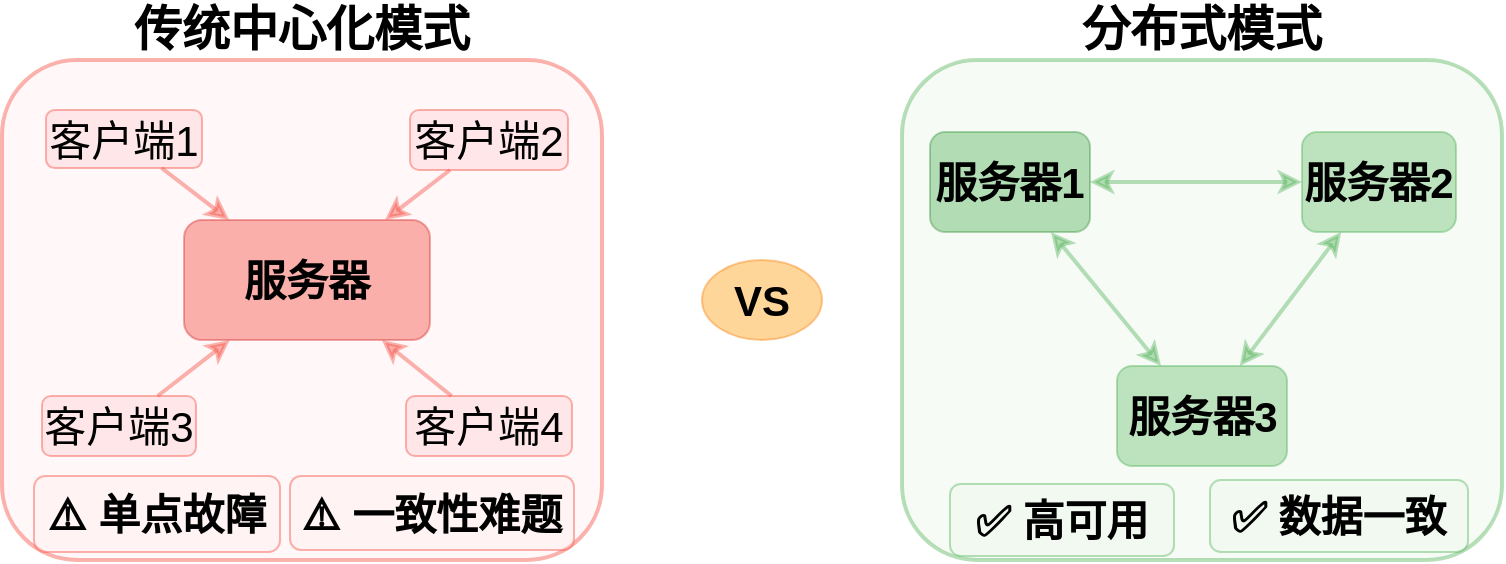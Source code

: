 <mxfile version="27.0.9">
  <diagram name="第 1 页" id="1FyKUF50gnVKBm6TfoI5">
    <mxGraphModel dx="3768" dy="2472" grid="0" gridSize="10" guides="1" tooltips="1" connect="1" arrows="1" fold="1" page="0" pageScale="1" pageWidth="827" pageHeight="1169" math="0" shadow="0">
      <root>
        <mxCell id="0" />
        <mxCell id="1" parent="0" />
        <mxCell id="yjoiWp7i4O6Tfu99-DzN-41" value="" style="rounded=1;whiteSpace=wrap;html=1;fillColor=#ffebee;strokeColor=#f44336;strokeWidth=2;fontSize=21;fontColor=#000000;opacity=40;" vertex="1" parent="1">
          <mxGeometry x="713" y="456" width="300" height="250" as="geometry" />
        </mxCell>
        <mxCell id="yjoiWp7i4O6Tfu99-DzN-42" value="" style="rounded=1;whiteSpace=wrap;html=1;fillColor=#e8f5e8;strokeColor=#4caf50;strokeWidth=2;fontSize=21;fontColor=#000000;opacity=40;" vertex="1" parent="1">
          <mxGeometry x="1163" y="456" width="300" height="250" as="geometry" />
        </mxCell>
        <mxCell id="yjoiWp7i4O6Tfu99-DzN-43" value="传统中心化模式" style="text;html=1;strokeColor=none;fillColor=none;align=center;verticalAlign=middle;whiteSpace=wrap;rounded=0;fontSize=24;fontStyle=1;fontColor=#000000;opacity=40;" vertex="1" parent="1">
          <mxGeometry x="713" y="426" width="300" height="30" as="geometry" />
        </mxCell>
        <mxCell id="yjoiWp7i4O6Tfu99-DzN-44" value="分布式模式" style="text;html=1;strokeColor=none;fillColor=none;align=center;verticalAlign=middle;whiteSpace=wrap;rounded=0;fontSize=24;fontStyle=1;fontColor=#000000;opacity=40;" vertex="1" parent="1">
          <mxGeometry x="1163" y="426" width="300" height="30" as="geometry" />
        </mxCell>
        <mxCell id="yjoiWp7i4O6Tfu99-DzN-45" value="VS" style="ellipse;whiteSpace=wrap;html=1;fillColor=#ff9800;strokeColor=#f57c00;fontSize=21;fontStyle=1;fontColor=#000000;opacity=40;" vertex="1" parent="1">
          <mxGeometry x="1063" y="556" width="60" height="40" as="geometry" />
        </mxCell>
        <mxCell id="yjoiWp7i4O6Tfu99-DzN-46" value="服务器" style="rounded=1;whiteSpace=wrap;html=1;fillColor=#f44336;strokeColor=#d32f2f;fontSize=21;fontColor=#000000;fontStyle=1;opacity=40;" vertex="1" parent="1">
          <mxGeometry x="804" y="536" width="123" height="60" as="geometry" />
        </mxCell>
        <mxCell id="yjoiWp7i4O6Tfu99-DzN-47" value="客户端1" style="rounded=1;whiteSpace=wrap;html=1;fillColor=#ffcdd2;strokeColor=#f44336;fontSize=21;fontColor=#000000;opacity=40;" vertex="1" parent="1">
          <mxGeometry x="735" y="481" width="78" height="29" as="geometry" />
        </mxCell>
        <mxCell id="yjoiWp7i4O6Tfu99-DzN-48" value="客户端2" style="rounded=1;whiteSpace=wrap;html=1;fillColor=#ffcdd2;strokeColor=#f44336;fontSize=21;fontColor=#000000;opacity=40;" vertex="1" parent="1">
          <mxGeometry x="917" y="481" width="79" height="30" as="geometry" />
        </mxCell>
        <mxCell id="yjoiWp7i4O6Tfu99-DzN-49" value="客户端3" style="rounded=1;whiteSpace=wrap;html=1;fillColor=#ffcdd2;strokeColor=#f44336;fontSize=21;fontColor=#000000;opacity=40;" vertex="1" parent="1">
          <mxGeometry x="733" y="624" width="77" height="30" as="geometry" />
        </mxCell>
        <mxCell id="yjoiWp7i4O6Tfu99-DzN-50" value="客户端4" style="rounded=1;whiteSpace=wrap;html=1;fillColor=#ffcdd2;strokeColor=#f44336;fontSize=21;fontColor=#000000;opacity=40;" vertex="1" parent="1">
          <mxGeometry x="915" y="624" width="83" height="30" as="geometry" />
        </mxCell>
        <mxCell id="yjoiWp7i4O6Tfu99-DzN-51" value="" style="endArrow=classic;html=1;rounded=0;strokeColor=#f44336;strokeWidth=2;fontSize=21;fontColor=#000000;opacity=40;" edge="1" parent="1" source="yjoiWp7i4O6Tfu99-DzN-47" target="yjoiWp7i4O6Tfu99-DzN-46">
          <mxGeometry width="50" height="50" relative="1" as="geometry">
            <mxPoint x="773" y="516" as="sourcePoint" />
            <mxPoint x="823" y="466" as="targetPoint" />
          </mxGeometry>
        </mxCell>
        <mxCell id="yjoiWp7i4O6Tfu99-DzN-52" value="" style="endArrow=classic;html=1;rounded=0;strokeColor=#f44336;strokeWidth=2;fontSize=21;fontColor=#000000;opacity=40;" edge="1" parent="1" source="yjoiWp7i4O6Tfu99-DzN-48" target="yjoiWp7i4O6Tfu99-DzN-46">
          <mxGeometry width="50" height="50" relative="1" as="geometry">
            <mxPoint x="953" y="516" as="sourcePoint" />
            <mxPoint x="903" y="466" as="targetPoint" />
          </mxGeometry>
        </mxCell>
        <mxCell id="yjoiWp7i4O6Tfu99-DzN-53" value="" style="endArrow=classic;html=1;rounded=0;strokeColor=#f44336;strokeWidth=2;fontSize=21;fontColor=#000000;opacity=40;" edge="1" parent="1" source="yjoiWp7i4O6Tfu99-DzN-49" target="yjoiWp7i4O6Tfu99-DzN-46">
          <mxGeometry width="50" height="50" relative="1" as="geometry">
            <mxPoint x="773" y="636" as="sourcePoint" />
            <mxPoint x="823" y="586" as="targetPoint" />
          </mxGeometry>
        </mxCell>
        <mxCell id="yjoiWp7i4O6Tfu99-DzN-54" value="" style="endArrow=classic;html=1;rounded=0;strokeColor=#f44336;strokeWidth=2;fontSize=21;fontColor=#000000;opacity=40;" edge="1" parent="1" source="yjoiWp7i4O6Tfu99-DzN-50" target="yjoiWp7i4O6Tfu99-DzN-46">
          <mxGeometry width="50" height="50" relative="1" as="geometry">
            <mxPoint x="953" y="636" as="sourcePoint" />
            <mxPoint x="903" y="586" as="targetPoint" />
          </mxGeometry>
        </mxCell>
        <mxCell id="yjoiWp7i4O6Tfu99-DzN-55" value="⚠️ 单点故障" style="text;html=1;strokeColor=#f44336;fillColor=#ffebee;align=center;verticalAlign=middle;whiteSpace=wrap;rounded=1;fontSize=21;fontColor=#000000;fontStyle=1;opacity=40;" vertex="1" parent="1">
          <mxGeometry x="729" y="664" width="123" height="38" as="geometry" />
        </mxCell>
        <mxCell id="yjoiWp7i4O6Tfu99-DzN-56" value="⚠️ 一致性难题" style="text;html=1;strokeColor=#f44336;fillColor=#ffebee;align=center;verticalAlign=middle;whiteSpace=wrap;rounded=1;fontSize=21;fontColor=#000000;fontStyle=1;opacity=40;" vertex="1" parent="1">
          <mxGeometry x="857" y="664" width="142" height="37" as="geometry" />
        </mxCell>
        <mxCell id="yjoiWp7i4O6Tfu99-DzN-57" value="服务器1" style="rounded=1;whiteSpace=wrap;html=1;fillColor=#4caf50;strokeColor=#388e3c;fontSize=21;fontColor=#000000;fontStyle=1;opacity=40;" vertex="1" parent="1">
          <mxGeometry x="1177" y="492" width="80" height="50" as="geometry" />
        </mxCell>
        <mxCell id="yjoiWp7i4O6Tfu99-DzN-58" value="服务器2" style="rounded=1;whiteSpace=wrap;html=1;fillColor=#66bb6a;strokeColor=#4caf50;fontSize=21;fontColor=#000000;fontStyle=1;opacity=40;" vertex="1" parent="1">
          <mxGeometry x="1363" y="492" width="77" height="50" as="geometry" />
        </mxCell>
        <mxCell id="yjoiWp7i4O6Tfu99-DzN-59" value="服务器3" style="rounded=1;whiteSpace=wrap;html=1;fillColor=#66bb6a;strokeColor=#4caf50;fontSize=21;fontColor=#000000;fontStyle=1;opacity=40;" vertex="1" parent="1">
          <mxGeometry x="1270.5" y="609" width="85" height="50" as="geometry" />
        </mxCell>
        <mxCell id="yjoiWp7i4O6Tfu99-DzN-64" value="" style="endArrow=classic;startArrow=classic;html=1;rounded=0;strokeColor=#4caf50;strokeWidth=2;fontSize=21;fontColor=#000000;opacity=40;" edge="1" parent="1" source="yjoiWp7i4O6Tfu99-DzN-57" target="yjoiWp7i4O6Tfu99-DzN-58">
          <mxGeometry width="50" height="50" relative="1" as="geometry">
            <mxPoint x="1283" y="531" as="sourcePoint" />
            <mxPoint x="1333" y="481" as="targetPoint" />
          </mxGeometry>
        </mxCell>
        <mxCell id="yjoiWp7i4O6Tfu99-DzN-65" value="" style="endArrow=classic;startArrow=classic;html=1;rounded=0;strokeColor=#4caf50;strokeWidth=2;fontSize=21;fontColor=#000000;opacity=40;" edge="1" parent="1" source="yjoiWp7i4O6Tfu99-DzN-57" target="yjoiWp7i4O6Tfu99-DzN-59">
          <mxGeometry width="50" height="50" relative="1" as="geometry">
            <mxPoint x="1248" y="556" as="sourcePoint" />
            <mxPoint x="1298" y="506" as="targetPoint" />
          </mxGeometry>
        </mxCell>
        <mxCell id="yjoiWp7i4O6Tfu99-DzN-66" value="" style="endArrow=classic;startArrow=classic;html=1;rounded=0;strokeColor=#4caf50;strokeWidth=2;fontSize=21;fontColor=#000000;opacity=40;" edge="1" parent="1" source="yjoiWp7i4O6Tfu99-DzN-58" target="yjoiWp7i4O6Tfu99-DzN-59">
          <mxGeometry width="50" height="50" relative="1" as="geometry">
            <mxPoint x="1348" y="556" as="sourcePoint" />
            <mxPoint x="1298" y="576" as="targetPoint" />
          </mxGeometry>
        </mxCell>
        <mxCell id="yjoiWp7i4O6Tfu99-DzN-71" value="✅ 高可用" style="text;html=1;strokeColor=#4caf50;fillColor=#e8f5e8;align=center;verticalAlign=middle;whiteSpace=wrap;rounded=1;fontSize=21;fontColor=#000000;fontStyle=1;opacity=40;" vertex="1" parent="1">
          <mxGeometry x="1187" y="668" width="112" height="36" as="geometry" />
        </mxCell>
        <mxCell id="yjoiWp7i4O6Tfu99-DzN-72" value="✅ 数据一致" style="text;html=1;strokeColor=#4caf50;fillColor=#e8f5e8;align=center;verticalAlign=middle;whiteSpace=wrap;rounded=1;fontSize=21;fontColor=#000000;fontStyle=1;opacity=40;" vertex="1" parent="1">
          <mxGeometry x="1317" y="666" width="129" height="36" as="geometry" />
        </mxCell>
      </root>
    </mxGraphModel>
  </diagram>
</mxfile>
